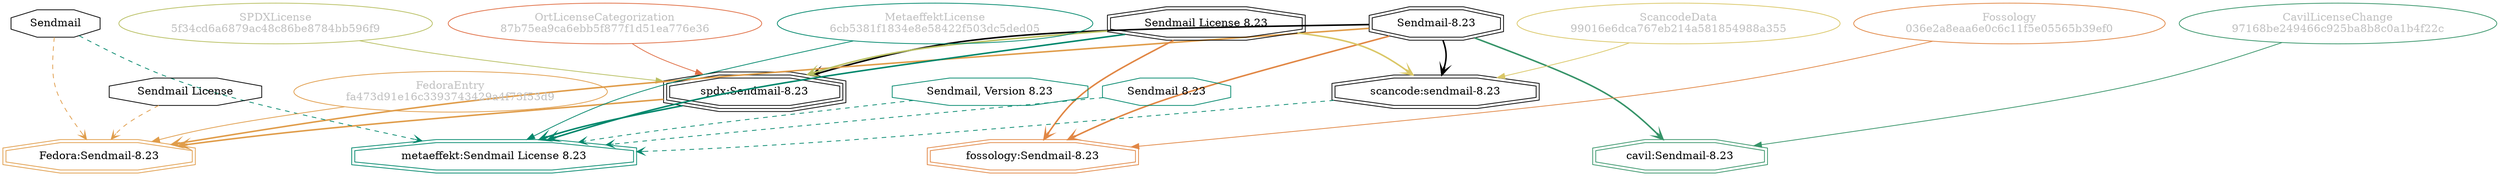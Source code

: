 strict digraph {
    node [shape=box];
    graph [splines=curved];
    3969 [label="SPDXLicense\n5f34cd6a6879ac48c86be8784bb596f9"
         ,fontcolor=gray
         ,color="#b8bf62"
         ,fillcolor="beige;1"
         ,shape=ellipse];
    3970 [label="spdx:Sendmail-8.23"
         ,shape=tripleoctagon];
    3971 [label="Sendmail-8.23"
         ,shape=doubleoctagon];
    3972 [label="Sendmail License 8.23"
         ,shape=doubleoctagon];
    3979 [label=Sendmail
         ,shape=octagon];
    3980 [label="Sendmail License"
         ,shape=octagon];
    8395 [label="FedoraEntry\nfa473d91e16c3393743429a4f73f53d9"
         ,fontcolor=gray
         ,color="#e09d4b"
         ,fillcolor="beige;1"
         ,shape=ellipse];
    8396 [label="Fedora:Sendmail-8.23"
         ,color="#e09d4b"
         ,shape=doubleoctagon];
    23312 [label="ScancodeData\n99016e6dca767eb214a581854988a355"
          ,fontcolor=gray
          ,color="#dac767"
          ,fillcolor="beige;1"
          ,shape=ellipse];
    23313 [label="scancode:sendmail-8.23"
          ,shape=doubleoctagon];
    27959 [label="Fossology\n036e2a8eaa6e0c6c11f5e05565b39ef0"
          ,fontcolor=gray
          ,color="#e18745"
          ,fillcolor="beige;1"
          ,shape=ellipse];
    27960 [label="fossology:Sendmail-8.23"
          ,color="#e18745"
          ,shape=doubleoctagon];
    35213 [label="OrtLicenseCategorization\n87b75ea9ca6ebb5f877f1d51ea776e36"
          ,fontcolor=gray
          ,color="#e06f45"
          ,fillcolor="beige;1"
          ,shape=ellipse];
    37467 [label="CavilLicenseChange\n97168be249466c925ba8b8c0a1b4f22c"
          ,fontcolor=gray
          ,color="#379469"
          ,fillcolor="beige;1"
          ,shape=ellipse];
    37468 [label="cavil:Sendmail-8.23"
          ,color="#379469"
          ,shape=doubleoctagon];
    48613 [label="MetaeffektLicense\n6cb5381f1834e8e58422f503dc5ded05"
          ,fontcolor=gray
          ,color="#00876c"
          ,fillcolor="beige;1"
          ,shape=ellipse];
    48614 [label="metaeffekt:Sendmail License 8.23"
          ,color="#00876c"
          ,shape=doubleoctagon];
    48615 [label="Sendmail, Version 8.23"
          ,color="#00876c"
          ,shape=octagon];
    48616 [label="Sendmail 8.23"
          ,color="#00876c"
          ,shape=octagon];
    3969 -> 3970 [weight=0.5
                 ,color="#b8bf62"];
    3970 -> 8396 [style=bold
                 ,arrowhead=vee
                 ,weight=0.7
                 ,color="#e09d4b"];
    3970 -> 48614 [style=bold
                  ,arrowhead=vee
                  ,weight=0.7
                  ,color="#00876c"];
    3971 -> 3970 [style=bold
                 ,arrowhead=vee
                 ,weight=0.7];
    3971 -> 8396 [style=bold
                 ,arrowhead=vee
                 ,weight=0.7
                 ,color="#e09d4b"];
    3971 -> 23313 [style=bold
                  ,arrowhead=vee
                  ,weight=0.7];
    3971 -> 27960 [style=bold
                  ,arrowhead=vee
                  ,weight=0.7
                  ,color="#e18745"];
    3971 -> 37468 [style=bold
                  ,arrowhead=vee
                  ,weight=0.7
                  ,color="#379469"];
    3971 -> 37468 [style=bold
                  ,arrowhead=vee
                  ,weight=0.7
                  ,color="#379469"];
    3972 -> 3970 [style=bold
                 ,arrowhead=vee
                 ,weight=0.7
                 ,color="#b8bf62"];
    3972 -> 23313 [style=bold
                  ,arrowhead=vee
                  ,weight=0.7
                  ,color="#dac767"];
    3972 -> 27960 [style=bold
                  ,arrowhead=vee
                  ,weight=0.7
                  ,color="#e18745"];
    3972 -> 48614 [style=bold
                  ,arrowhead=vee
                  ,weight=0.7
                  ,color="#00876c"];
    3979 -> 8396 [style=dashed
                 ,arrowhead=vee
                 ,weight=0.5
                 ,color="#e09d4b"];
    3979 -> 48614 [style=dashed
                  ,arrowhead=vee
                  ,weight=0.5
                  ,color="#00876c"];
    3980 -> 8396 [style=dashed
                 ,arrowhead=vee
                 ,weight=0.5
                 ,color="#e09d4b"];
    8395 -> 8396 [weight=0.5
                 ,color="#e09d4b"];
    23312 -> 23313 [weight=0.5
                   ,color="#dac767"];
    23313 -> 48614 [style=dashed
                   ,arrowhead=vee
                   ,weight=0.5
                   ,color="#00876c"];
    27959 -> 27960 [weight=0.5
                   ,color="#e18745"];
    35213 -> 3970 [weight=0.5
                  ,color="#e06f45"];
    37467 -> 37468 [weight=0.5
                   ,color="#379469"];
    48613 -> 48614 [weight=0.5
                   ,color="#00876c"];
    48615 -> 48614 [style=dashed
                   ,arrowhead=vee
                   ,weight=0.5
                   ,color="#00876c"];
    48616 -> 48614 [style=dashed
                   ,arrowhead=vee
                   ,weight=0.5
                   ,color="#00876c"];
}
